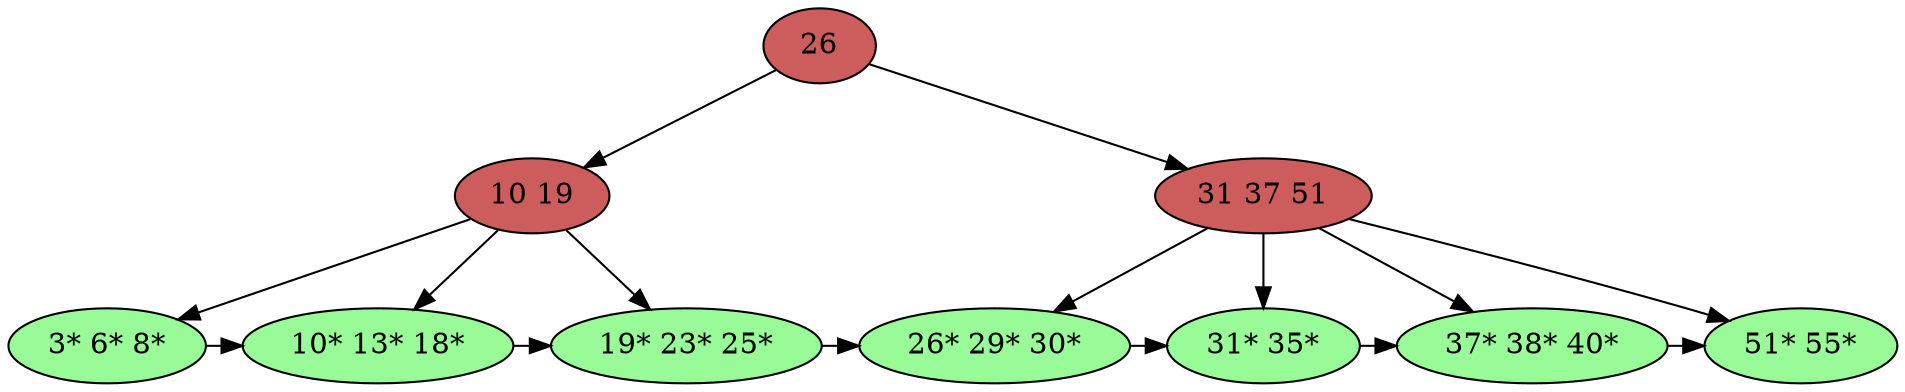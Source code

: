 digraph G {
	"26" -> "10 19";
	"26" -> "31 37 51";
	"10 19" -> "3* 6* 8*";
	"10 19" -> "10* 13* 18*";
	"10 19" -> "19* 23* 25*";
	"31 37 51" -> "26* 29* 30*";
	"31 37 51" -> "31* 35*";
	"31 37 51" -> "37* 38* 40*";
	"31 37 51" -> "51* 55*";
	"3* 6* 8*" -> "10* 13* 18*";
	"10* 13* 18*" -> "19* 23* 25*";
	"19* 23* 25*" -> "26* 29* 30*";
	"26* 29* 30*" -> "31* 35*";
	"31* 35*" -> "37* 38* 40*";
	"37* 38* 40*" -> "51* 55*";
	{ rank=same "26" };
	{ rank=same "10 19" "31 37 51" };
	{ rank=same "3* 6* 8*" "10* 13* 18*" "19* 23* 25*" "26* 29* 30*" "31* 35*" "37* 38* 40*" "51* 55*" };
	{ rank=same "10* 13* 18*" "19* 23* 25*" "26* 29* 30*" "31* 35*" "37* 38* 40*" "51* 55*" };
	{ rank=same "19* 23* 25*" "26* 29* 30*" "31* 35*" "37* 38* 40*" "51* 55*" };
	{ rank=same "26* 29* 30*" "31* 35*" "37* 38* 40*" "51* 55*" };
	{ rank=same "31* 35*" "37* 38* 40*" "51* 55*" };
	{ rank=same "37* 38* 40*" "51* 55*" };
	{ rank=same "51* 55*" };
	"26"[ style=filled, fillcolor=IndianRed ];
	"10 19"[ style=filled, fillcolor=IndianRed ];
	"31 37 51"[ style=filled, fillcolor=IndianRed ];
	"3* 6* 8*"[ style=filled, fillcolor=PaleGreen ];
	"10* 13* 18*"[ style=filled, fillcolor=PaleGreen ];
	"19* 23* 25*"[ style=filled, fillcolor=PaleGreen ];
	"26* 29* 30*"[ style=filled, fillcolor=PaleGreen ];
	"31* 35*"[ style=filled, fillcolor=PaleGreen ];
	"37* 38* 40*"[ style=filled, fillcolor=PaleGreen ];
	"51* 55*"[ style=filled, fillcolor=PaleGreen ];
}